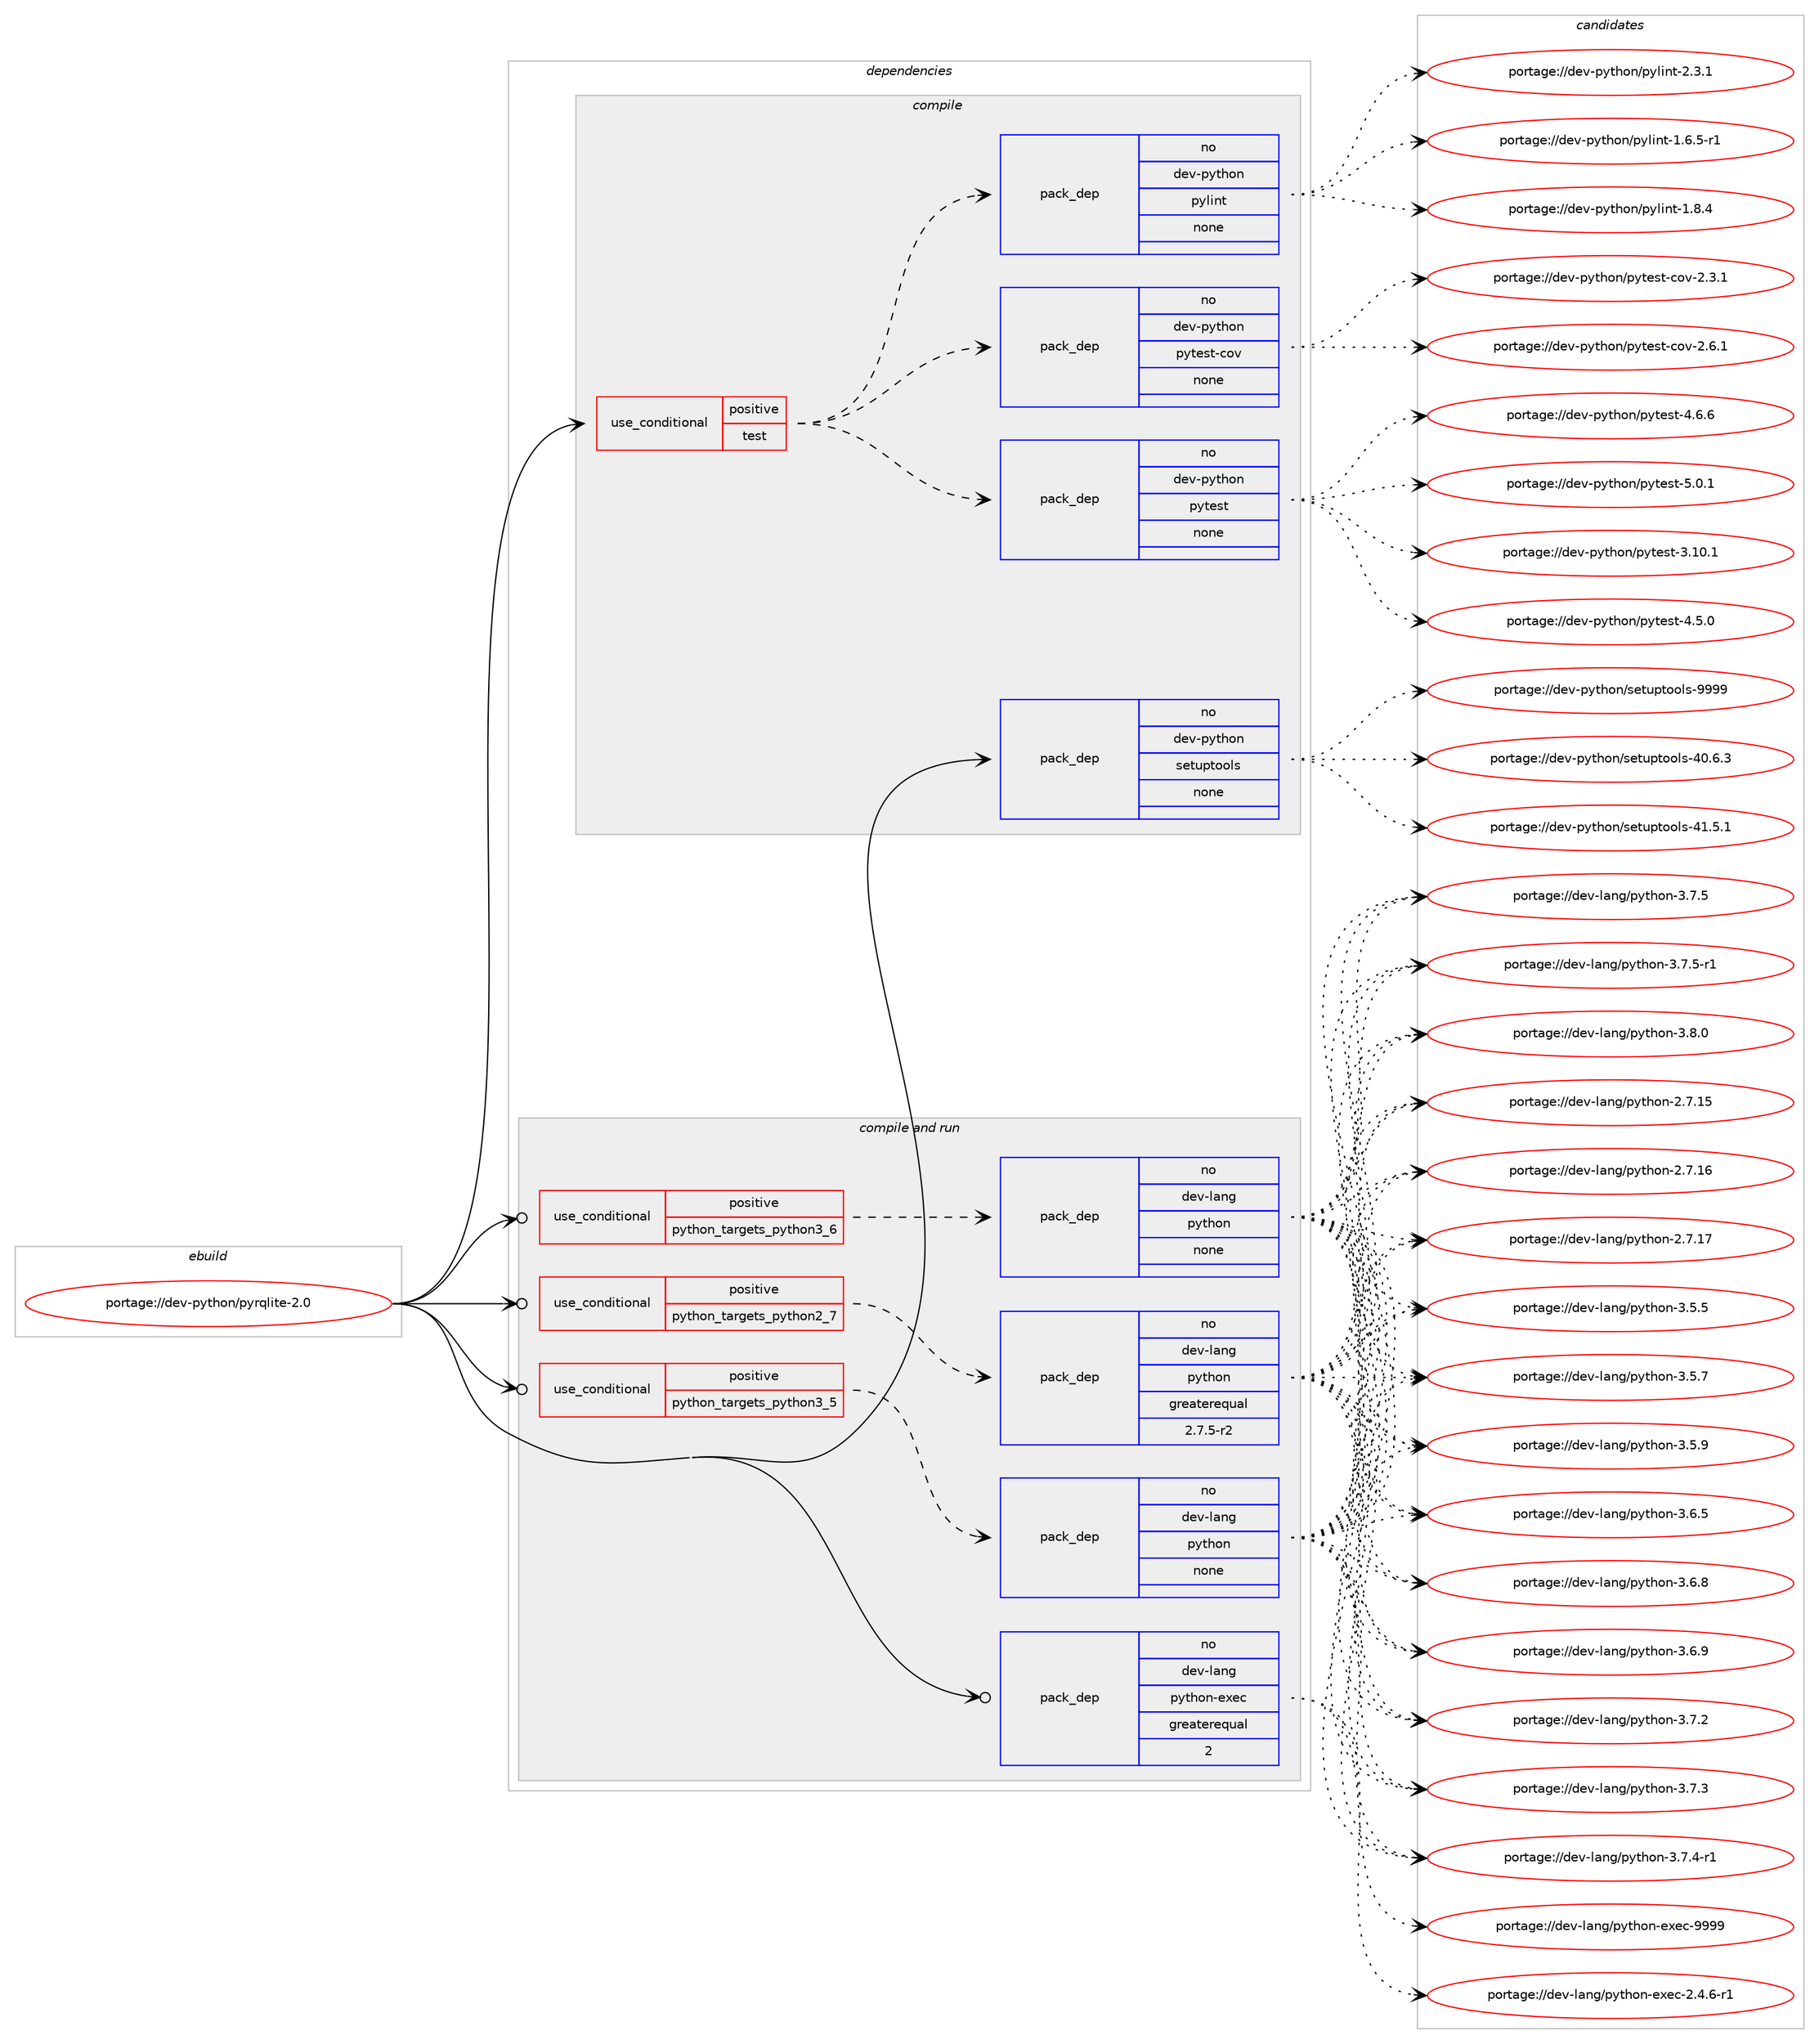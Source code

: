 digraph prolog {

# *************
# Graph options
# *************

newrank=true;
concentrate=true;
compound=true;
graph [rankdir=LR,fontname=Helvetica,fontsize=10,ranksep=1.5];#, ranksep=2.5, nodesep=0.2];
edge  [arrowhead=vee];
node  [fontname=Helvetica,fontsize=10];

# **********
# The ebuild
# **********

subgraph cluster_leftcol {
color=gray;
rank=same;
label=<<i>ebuild</i>>;
id [label="portage://dev-python/pyrqlite-2.0", color=red, width=4, href="../dev-python/pyrqlite-2.0.svg"];
}

# ****************
# The dependencies
# ****************

subgraph cluster_midcol {
color=gray;
label=<<i>dependencies</i>>;
subgraph cluster_compile {
fillcolor="#eeeeee";
style=filled;
label=<<i>compile</i>>;
subgraph cond36013 {
dependency163410 [label=<<TABLE BORDER="0" CELLBORDER="1" CELLSPACING="0" CELLPADDING="4"><TR><TD ROWSPAN="3" CELLPADDING="10">use_conditional</TD></TR><TR><TD>positive</TD></TR><TR><TD>test</TD></TR></TABLE>>, shape=none, color=red];
subgraph pack124016 {
dependency163411 [label=<<TABLE BORDER="0" CELLBORDER="1" CELLSPACING="0" CELLPADDING="4" WIDTH="220"><TR><TD ROWSPAN="6" CELLPADDING="30">pack_dep</TD></TR><TR><TD WIDTH="110">no</TD></TR><TR><TD>dev-python</TD></TR><TR><TD>pytest</TD></TR><TR><TD>none</TD></TR><TR><TD></TD></TR></TABLE>>, shape=none, color=blue];
}
dependency163410:e -> dependency163411:w [weight=20,style="dashed",arrowhead="vee"];
subgraph pack124017 {
dependency163412 [label=<<TABLE BORDER="0" CELLBORDER="1" CELLSPACING="0" CELLPADDING="4" WIDTH="220"><TR><TD ROWSPAN="6" CELLPADDING="30">pack_dep</TD></TR><TR><TD WIDTH="110">no</TD></TR><TR><TD>dev-python</TD></TR><TR><TD>pytest-cov</TD></TR><TR><TD>none</TD></TR><TR><TD></TD></TR></TABLE>>, shape=none, color=blue];
}
dependency163410:e -> dependency163412:w [weight=20,style="dashed",arrowhead="vee"];
subgraph pack124018 {
dependency163413 [label=<<TABLE BORDER="0" CELLBORDER="1" CELLSPACING="0" CELLPADDING="4" WIDTH="220"><TR><TD ROWSPAN="6" CELLPADDING="30">pack_dep</TD></TR><TR><TD WIDTH="110">no</TD></TR><TR><TD>dev-python</TD></TR><TR><TD>pylint</TD></TR><TR><TD>none</TD></TR><TR><TD></TD></TR></TABLE>>, shape=none, color=blue];
}
dependency163410:e -> dependency163413:w [weight=20,style="dashed",arrowhead="vee"];
}
id:e -> dependency163410:w [weight=20,style="solid",arrowhead="vee"];
subgraph pack124019 {
dependency163414 [label=<<TABLE BORDER="0" CELLBORDER="1" CELLSPACING="0" CELLPADDING="4" WIDTH="220"><TR><TD ROWSPAN="6" CELLPADDING="30">pack_dep</TD></TR><TR><TD WIDTH="110">no</TD></TR><TR><TD>dev-python</TD></TR><TR><TD>setuptools</TD></TR><TR><TD>none</TD></TR><TR><TD></TD></TR></TABLE>>, shape=none, color=blue];
}
id:e -> dependency163414:w [weight=20,style="solid",arrowhead="vee"];
}
subgraph cluster_compileandrun {
fillcolor="#eeeeee";
style=filled;
label=<<i>compile and run</i>>;
subgraph cond36014 {
dependency163415 [label=<<TABLE BORDER="0" CELLBORDER="1" CELLSPACING="0" CELLPADDING="4"><TR><TD ROWSPAN="3" CELLPADDING="10">use_conditional</TD></TR><TR><TD>positive</TD></TR><TR><TD>python_targets_python2_7</TD></TR></TABLE>>, shape=none, color=red];
subgraph pack124020 {
dependency163416 [label=<<TABLE BORDER="0" CELLBORDER="1" CELLSPACING="0" CELLPADDING="4" WIDTH="220"><TR><TD ROWSPAN="6" CELLPADDING="30">pack_dep</TD></TR><TR><TD WIDTH="110">no</TD></TR><TR><TD>dev-lang</TD></TR><TR><TD>python</TD></TR><TR><TD>greaterequal</TD></TR><TR><TD>2.7.5-r2</TD></TR></TABLE>>, shape=none, color=blue];
}
dependency163415:e -> dependency163416:w [weight=20,style="dashed",arrowhead="vee"];
}
id:e -> dependency163415:w [weight=20,style="solid",arrowhead="odotvee"];
subgraph cond36015 {
dependency163417 [label=<<TABLE BORDER="0" CELLBORDER="1" CELLSPACING="0" CELLPADDING="4"><TR><TD ROWSPAN="3" CELLPADDING="10">use_conditional</TD></TR><TR><TD>positive</TD></TR><TR><TD>python_targets_python3_5</TD></TR></TABLE>>, shape=none, color=red];
subgraph pack124021 {
dependency163418 [label=<<TABLE BORDER="0" CELLBORDER="1" CELLSPACING="0" CELLPADDING="4" WIDTH="220"><TR><TD ROWSPAN="6" CELLPADDING="30">pack_dep</TD></TR><TR><TD WIDTH="110">no</TD></TR><TR><TD>dev-lang</TD></TR><TR><TD>python</TD></TR><TR><TD>none</TD></TR><TR><TD></TD></TR></TABLE>>, shape=none, color=blue];
}
dependency163417:e -> dependency163418:w [weight=20,style="dashed",arrowhead="vee"];
}
id:e -> dependency163417:w [weight=20,style="solid",arrowhead="odotvee"];
subgraph cond36016 {
dependency163419 [label=<<TABLE BORDER="0" CELLBORDER="1" CELLSPACING="0" CELLPADDING="4"><TR><TD ROWSPAN="3" CELLPADDING="10">use_conditional</TD></TR><TR><TD>positive</TD></TR><TR><TD>python_targets_python3_6</TD></TR></TABLE>>, shape=none, color=red];
subgraph pack124022 {
dependency163420 [label=<<TABLE BORDER="0" CELLBORDER="1" CELLSPACING="0" CELLPADDING="4" WIDTH="220"><TR><TD ROWSPAN="6" CELLPADDING="30">pack_dep</TD></TR><TR><TD WIDTH="110">no</TD></TR><TR><TD>dev-lang</TD></TR><TR><TD>python</TD></TR><TR><TD>none</TD></TR><TR><TD></TD></TR></TABLE>>, shape=none, color=blue];
}
dependency163419:e -> dependency163420:w [weight=20,style="dashed",arrowhead="vee"];
}
id:e -> dependency163419:w [weight=20,style="solid",arrowhead="odotvee"];
subgraph pack124023 {
dependency163421 [label=<<TABLE BORDER="0" CELLBORDER="1" CELLSPACING="0" CELLPADDING="4" WIDTH="220"><TR><TD ROWSPAN="6" CELLPADDING="30">pack_dep</TD></TR><TR><TD WIDTH="110">no</TD></TR><TR><TD>dev-lang</TD></TR><TR><TD>python-exec</TD></TR><TR><TD>greaterequal</TD></TR><TR><TD>2</TD></TR></TABLE>>, shape=none, color=blue];
}
id:e -> dependency163421:w [weight=20,style="solid",arrowhead="odotvee"];
}
subgraph cluster_run {
fillcolor="#eeeeee";
style=filled;
label=<<i>run</i>>;
}
}

# **************
# The candidates
# **************

subgraph cluster_choices {
rank=same;
color=gray;
label=<<i>candidates</i>>;

subgraph choice124016 {
color=black;
nodesep=1;
choiceportage100101118451121211161041111104711212111610111511645514649484649 [label="portage://dev-python/pytest-3.10.1", color=red, width=4,href="../dev-python/pytest-3.10.1.svg"];
choiceportage1001011184511212111610411111047112121116101115116455246534648 [label="portage://dev-python/pytest-4.5.0", color=red, width=4,href="../dev-python/pytest-4.5.0.svg"];
choiceportage1001011184511212111610411111047112121116101115116455246544654 [label="portage://dev-python/pytest-4.6.6", color=red, width=4,href="../dev-python/pytest-4.6.6.svg"];
choiceportage1001011184511212111610411111047112121116101115116455346484649 [label="portage://dev-python/pytest-5.0.1", color=red, width=4,href="../dev-python/pytest-5.0.1.svg"];
dependency163411:e -> choiceportage100101118451121211161041111104711212111610111511645514649484649:w [style=dotted,weight="100"];
dependency163411:e -> choiceportage1001011184511212111610411111047112121116101115116455246534648:w [style=dotted,weight="100"];
dependency163411:e -> choiceportage1001011184511212111610411111047112121116101115116455246544654:w [style=dotted,weight="100"];
dependency163411:e -> choiceportage1001011184511212111610411111047112121116101115116455346484649:w [style=dotted,weight="100"];
}
subgraph choice124017 {
color=black;
nodesep=1;
choiceportage10010111845112121116104111110471121211161011151164599111118455046514649 [label="portage://dev-python/pytest-cov-2.3.1", color=red, width=4,href="../dev-python/pytest-cov-2.3.1.svg"];
choiceportage10010111845112121116104111110471121211161011151164599111118455046544649 [label="portage://dev-python/pytest-cov-2.6.1", color=red, width=4,href="../dev-python/pytest-cov-2.6.1.svg"];
dependency163412:e -> choiceportage10010111845112121116104111110471121211161011151164599111118455046514649:w [style=dotted,weight="100"];
dependency163412:e -> choiceportage10010111845112121116104111110471121211161011151164599111118455046544649:w [style=dotted,weight="100"];
}
subgraph choice124018 {
color=black;
nodesep=1;
choiceportage10010111845112121116104111110471121211081051101164549465446534511449 [label="portage://dev-python/pylint-1.6.5-r1", color=red, width=4,href="../dev-python/pylint-1.6.5-r1.svg"];
choiceportage1001011184511212111610411111047112121108105110116454946564652 [label="portage://dev-python/pylint-1.8.4", color=red, width=4,href="../dev-python/pylint-1.8.4.svg"];
choiceportage1001011184511212111610411111047112121108105110116455046514649 [label="portage://dev-python/pylint-2.3.1", color=red, width=4,href="../dev-python/pylint-2.3.1.svg"];
dependency163413:e -> choiceportage10010111845112121116104111110471121211081051101164549465446534511449:w [style=dotted,weight="100"];
dependency163413:e -> choiceportage1001011184511212111610411111047112121108105110116454946564652:w [style=dotted,weight="100"];
dependency163413:e -> choiceportage1001011184511212111610411111047112121108105110116455046514649:w [style=dotted,weight="100"];
}
subgraph choice124019 {
color=black;
nodesep=1;
choiceportage100101118451121211161041111104711510111611711211611111110811545524846544651 [label="portage://dev-python/setuptools-40.6.3", color=red, width=4,href="../dev-python/setuptools-40.6.3.svg"];
choiceportage100101118451121211161041111104711510111611711211611111110811545524946534649 [label="portage://dev-python/setuptools-41.5.1", color=red, width=4,href="../dev-python/setuptools-41.5.1.svg"];
choiceportage10010111845112121116104111110471151011161171121161111111081154557575757 [label="portage://dev-python/setuptools-9999", color=red, width=4,href="../dev-python/setuptools-9999.svg"];
dependency163414:e -> choiceportage100101118451121211161041111104711510111611711211611111110811545524846544651:w [style=dotted,weight="100"];
dependency163414:e -> choiceportage100101118451121211161041111104711510111611711211611111110811545524946534649:w [style=dotted,weight="100"];
dependency163414:e -> choiceportage10010111845112121116104111110471151011161171121161111111081154557575757:w [style=dotted,weight="100"];
}
subgraph choice124020 {
color=black;
nodesep=1;
choiceportage10010111845108971101034711212111610411111045504655464953 [label="portage://dev-lang/python-2.7.15", color=red, width=4,href="../dev-lang/python-2.7.15.svg"];
choiceportage10010111845108971101034711212111610411111045504655464954 [label="portage://dev-lang/python-2.7.16", color=red, width=4,href="../dev-lang/python-2.7.16.svg"];
choiceportage10010111845108971101034711212111610411111045504655464955 [label="portage://dev-lang/python-2.7.17", color=red, width=4,href="../dev-lang/python-2.7.17.svg"];
choiceportage100101118451089711010347112121116104111110455146534653 [label="portage://dev-lang/python-3.5.5", color=red, width=4,href="../dev-lang/python-3.5.5.svg"];
choiceportage100101118451089711010347112121116104111110455146534655 [label="portage://dev-lang/python-3.5.7", color=red, width=4,href="../dev-lang/python-3.5.7.svg"];
choiceportage100101118451089711010347112121116104111110455146534657 [label="portage://dev-lang/python-3.5.9", color=red, width=4,href="../dev-lang/python-3.5.9.svg"];
choiceportage100101118451089711010347112121116104111110455146544653 [label="portage://dev-lang/python-3.6.5", color=red, width=4,href="../dev-lang/python-3.6.5.svg"];
choiceportage100101118451089711010347112121116104111110455146544656 [label="portage://dev-lang/python-3.6.8", color=red, width=4,href="../dev-lang/python-3.6.8.svg"];
choiceportage100101118451089711010347112121116104111110455146544657 [label="portage://dev-lang/python-3.6.9", color=red, width=4,href="../dev-lang/python-3.6.9.svg"];
choiceportage100101118451089711010347112121116104111110455146554650 [label="portage://dev-lang/python-3.7.2", color=red, width=4,href="../dev-lang/python-3.7.2.svg"];
choiceportage100101118451089711010347112121116104111110455146554651 [label="portage://dev-lang/python-3.7.3", color=red, width=4,href="../dev-lang/python-3.7.3.svg"];
choiceportage1001011184510897110103471121211161041111104551465546524511449 [label="portage://dev-lang/python-3.7.4-r1", color=red, width=4,href="../dev-lang/python-3.7.4-r1.svg"];
choiceportage100101118451089711010347112121116104111110455146554653 [label="portage://dev-lang/python-3.7.5", color=red, width=4,href="../dev-lang/python-3.7.5.svg"];
choiceportage1001011184510897110103471121211161041111104551465546534511449 [label="portage://dev-lang/python-3.7.5-r1", color=red, width=4,href="../dev-lang/python-3.7.5-r1.svg"];
choiceportage100101118451089711010347112121116104111110455146564648 [label="portage://dev-lang/python-3.8.0", color=red, width=4,href="../dev-lang/python-3.8.0.svg"];
dependency163416:e -> choiceportage10010111845108971101034711212111610411111045504655464953:w [style=dotted,weight="100"];
dependency163416:e -> choiceportage10010111845108971101034711212111610411111045504655464954:w [style=dotted,weight="100"];
dependency163416:e -> choiceportage10010111845108971101034711212111610411111045504655464955:w [style=dotted,weight="100"];
dependency163416:e -> choiceportage100101118451089711010347112121116104111110455146534653:w [style=dotted,weight="100"];
dependency163416:e -> choiceportage100101118451089711010347112121116104111110455146534655:w [style=dotted,weight="100"];
dependency163416:e -> choiceportage100101118451089711010347112121116104111110455146534657:w [style=dotted,weight="100"];
dependency163416:e -> choiceportage100101118451089711010347112121116104111110455146544653:w [style=dotted,weight="100"];
dependency163416:e -> choiceportage100101118451089711010347112121116104111110455146544656:w [style=dotted,weight="100"];
dependency163416:e -> choiceportage100101118451089711010347112121116104111110455146544657:w [style=dotted,weight="100"];
dependency163416:e -> choiceportage100101118451089711010347112121116104111110455146554650:w [style=dotted,weight="100"];
dependency163416:e -> choiceportage100101118451089711010347112121116104111110455146554651:w [style=dotted,weight="100"];
dependency163416:e -> choiceportage1001011184510897110103471121211161041111104551465546524511449:w [style=dotted,weight="100"];
dependency163416:e -> choiceportage100101118451089711010347112121116104111110455146554653:w [style=dotted,weight="100"];
dependency163416:e -> choiceportage1001011184510897110103471121211161041111104551465546534511449:w [style=dotted,weight="100"];
dependency163416:e -> choiceportage100101118451089711010347112121116104111110455146564648:w [style=dotted,weight="100"];
}
subgraph choice124021 {
color=black;
nodesep=1;
choiceportage10010111845108971101034711212111610411111045504655464953 [label="portage://dev-lang/python-2.7.15", color=red, width=4,href="../dev-lang/python-2.7.15.svg"];
choiceportage10010111845108971101034711212111610411111045504655464954 [label="portage://dev-lang/python-2.7.16", color=red, width=4,href="../dev-lang/python-2.7.16.svg"];
choiceportage10010111845108971101034711212111610411111045504655464955 [label="portage://dev-lang/python-2.7.17", color=red, width=4,href="../dev-lang/python-2.7.17.svg"];
choiceportage100101118451089711010347112121116104111110455146534653 [label="portage://dev-lang/python-3.5.5", color=red, width=4,href="../dev-lang/python-3.5.5.svg"];
choiceportage100101118451089711010347112121116104111110455146534655 [label="portage://dev-lang/python-3.5.7", color=red, width=4,href="../dev-lang/python-3.5.7.svg"];
choiceportage100101118451089711010347112121116104111110455146534657 [label="portage://dev-lang/python-3.5.9", color=red, width=4,href="../dev-lang/python-3.5.9.svg"];
choiceportage100101118451089711010347112121116104111110455146544653 [label="portage://dev-lang/python-3.6.5", color=red, width=4,href="../dev-lang/python-3.6.5.svg"];
choiceportage100101118451089711010347112121116104111110455146544656 [label="portage://dev-lang/python-3.6.8", color=red, width=4,href="../dev-lang/python-3.6.8.svg"];
choiceportage100101118451089711010347112121116104111110455146544657 [label="portage://dev-lang/python-3.6.9", color=red, width=4,href="../dev-lang/python-3.6.9.svg"];
choiceportage100101118451089711010347112121116104111110455146554650 [label="portage://dev-lang/python-3.7.2", color=red, width=4,href="../dev-lang/python-3.7.2.svg"];
choiceportage100101118451089711010347112121116104111110455146554651 [label="portage://dev-lang/python-3.7.3", color=red, width=4,href="../dev-lang/python-3.7.3.svg"];
choiceportage1001011184510897110103471121211161041111104551465546524511449 [label="portage://dev-lang/python-3.7.4-r1", color=red, width=4,href="../dev-lang/python-3.7.4-r1.svg"];
choiceportage100101118451089711010347112121116104111110455146554653 [label="portage://dev-lang/python-3.7.5", color=red, width=4,href="../dev-lang/python-3.7.5.svg"];
choiceportage1001011184510897110103471121211161041111104551465546534511449 [label="portage://dev-lang/python-3.7.5-r1", color=red, width=4,href="../dev-lang/python-3.7.5-r1.svg"];
choiceportage100101118451089711010347112121116104111110455146564648 [label="portage://dev-lang/python-3.8.0", color=red, width=4,href="../dev-lang/python-3.8.0.svg"];
dependency163418:e -> choiceportage10010111845108971101034711212111610411111045504655464953:w [style=dotted,weight="100"];
dependency163418:e -> choiceportage10010111845108971101034711212111610411111045504655464954:w [style=dotted,weight="100"];
dependency163418:e -> choiceportage10010111845108971101034711212111610411111045504655464955:w [style=dotted,weight="100"];
dependency163418:e -> choiceportage100101118451089711010347112121116104111110455146534653:w [style=dotted,weight="100"];
dependency163418:e -> choiceportage100101118451089711010347112121116104111110455146534655:w [style=dotted,weight="100"];
dependency163418:e -> choiceportage100101118451089711010347112121116104111110455146534657:w [style=dotted,weight="100"];
dependency163418:e -> choiceportage100101118451089711010347112121116104111110455146544653:w [style=dotted,weight="100"];
dependency163418:e -> choiceportage100101118451089711010347112121116104111110455146544656:w [style=dotted,weight="100"];
dependency163418:e -> choiceportage100101118451089711010347112121116104111110455146544657:w [style=dotted,weight="100"];
dependency163418:e -> choiceportage100101118451089711010347112121116104111110455146554650:w [style=dotted,weight="100"];
dependency163418:e -> choiceportage100101118451089711010347112121116104111110455146554651:w [style=dotted,weight="100"];
dependency163418:e -> choiceportage1001011184510897110103471121211161041111104551465546524511449:w [style=dotted,weight="100"];
dependency163418:e -> choiceportage100101118451089711010347112121116104111110455146554653:w [style=dotted,weight="100"];
dependency163418:e -> choiceportage1001011184510897110103471121211161041111104551465546534511449:w [style=dotted,weight="100"];
dependency163418:e -> choiceportage100101118451089711010347112121116104111110455146564648:w [style=dotted,weight="100"];
}
subgraph choice124022 {
color=black;
nodesep=1;
choiceportage10010111845108971101034711212111610411111045504655464953 [label="portage://dev-lang/python-2.7.15", color=red, width=4,href="../dev-lang/python-2.7.15.svg"];
choiceportage10010111845108971101034711212111610411111045504655464954 [label="portage://dev-lang/python-2.7.16", color=red, width=4,href="../dev-lang/python-2.7.16.svg"];
choiceportage10010111845108971101034711212111610411111045504655464955 [label="portage://dev-lang/python-2.7.17", color=red, width=4,href="../dev-lang/python-2.7.17.svg"];
choiceportage100101118451089711010347112121116104111110455146534653 [label="portage://dev-lang/python-3.5.5", color=red, width=4,href="../dev-lang/python-3.5.5.svg"];
choiceportage100101118451089711010347112121116104111110455146534655 [label="portage://dev-lang/python-3.5.7", color=red, width=4,href="../dev-lang/python-3.5.7.svg"];
choiceportage100101118451089711010347112121116104111110455146534657 [label="portage://dev-lang/python-3.5.9", color=red, width=4,href="../dev-lang/python-3.5.9.svg"];
choiceportage100101118451089711010347112121116104111110455146544653 [label="portage://dev-lang/python-3.6.5", color=red, width=4,href="../dev-lang/python-3.6.5.svg"];
choiceportage100101118451089711010347112121116104111110455146544656 [label="portage://dev-lang/python-3.6.8", color=red, width=4,href="../dev-lang/python-3.6.8.svg"];
choiceportage100101118451089711010347112121116104111110455146544657 [label="portage://dev-lang/python-3.6.9", color=red, width=4,href="../dev-lang/python-3.6.9.svg"];
choiceportage100101118451089711010347112121116104111110455146554650 [label="portage://dev-lang/python-3.7.2", color=red, width=4,href="../dev-lang/python-3.7.2.svg"];
choiceportage100101118451089711010347112121116104111110455146554651 [label="portage://dev-lang/python-3.7.3", color=red, width=4,href="../dev-lang/python-3.7.3.svg"];
choiceportage1001011184510897110103471121211161041111104551465546524511449 [label="portage://dev-lang/python-3.7.4-r1", color=red, width=4,href="../dev-lang/python-3.7.4-r1.svg"];
choiceportage100101118451089711010347112121116104111110455146554653 [label="portage://dev-lang/python-3.7.5", color=red, width=4,href="../dev-lang/python-3.7.5.svg"];
choiceportage1001011184510897110103471121211161041111104551465546534511449 [label="portage://dev-lang/python-3.7.5-r1", color=red, width=4,href="../dev-lang/python-3.7.5-r1.svg"];
choiceportage100101118451089711010347112121116104111110455146564648 [label="portage://dev-lang/python-3.8.0", color=red, width=4,href="../dev-lang/python-3.8.0.svg"];
dependency163420:e -> choiceportage10010111845108971101034711212111610411111045504655464953:w [style=dotted,weight="100"];
dependency163420:e -> choiceportage10010111845108971101034711212111610411111045504655464954:w [style=dotted,weight="100"];
dependency163420:e -> choiceportage10010111845108971101034711212111610411111045504655464955:w [style=dotted,weight="100"];
dependency163420:e -> choiceportage100101118451089711010347112121116104111110455146534653:w [style=dotted,weight="100"];
dependency163420:e -> choiceportage100101118451089711010347112121116104111110455146534655:w [style=dotted,weight="100"];
dependency163420:e -> choiceportage100101118451089711010347112121116104111110455146534657:w [style=dotted,weight="100"];
dependency163420:e -> choiceportage100101118451089711010347112121116104111110455146544653:w [style=dotted,weight="100"];
dependency163420:e -> choiceportage100101118451089711010347112121116104111110455146544656:w [style=dotted,weight="100"];
dependency163420:e -> choiceportage100101118451089711010347112121116104111110455146544657:w [style=dotted,weight="100"];
dependency163420:e -> choiceportage100101118451089711010347112121116104111110455146554650:w [style=dotted,weight="100"];
dependency163420:e -> choiceportage100101118451089711010347112121116104111110455146554651:w [style=dotted,weight="100"];
dependency163420:e -> choiceportage1001011184510897110103471121211161041111104551465546524511449:w [style=dotted,weight="100"];
dependency163420:e -> choiceportage100101118451089711010347112121116104111110455146554653:w [style=dotted,weight="100"];
dependency163420:e -> choiceportage1001011184510897110103471121211161041111104551465546534511449:w [style=dotted,weight="100"];
dependency163420:e -> choiceportage100101118451089711010347112121116104111110455146564648:w [style=dotted,weight="100"];
}
subgraph choice124023 {
color=black;
nodesep=1;
choiceportage10010111845108971101034711212111610411111045101120101994550465246544511449 [label="portage://dev-lang/python-exec-2.4.6-r1", color=red, width=4,href="../dev-lang/python-exec-2.4.6-r1.svg"];
choiceportage10010111845108971101034711212111610411111045101120101994557575757 [label="portage://dev-lang/python-exec-9999", color=red, width=4,href="../dev-lang/python-exec-9999.svg"];
dependency163421:e -> choiceportage10010111845108971101034711212111610411111045101120101994550465246544511449:w [style=dotted,weight="100"];
dependency163421:e -> choiceportage10010111845108971101034711212111610411111045101120101994557575757:w [style=dotted,weight="100"];
}
}

}
